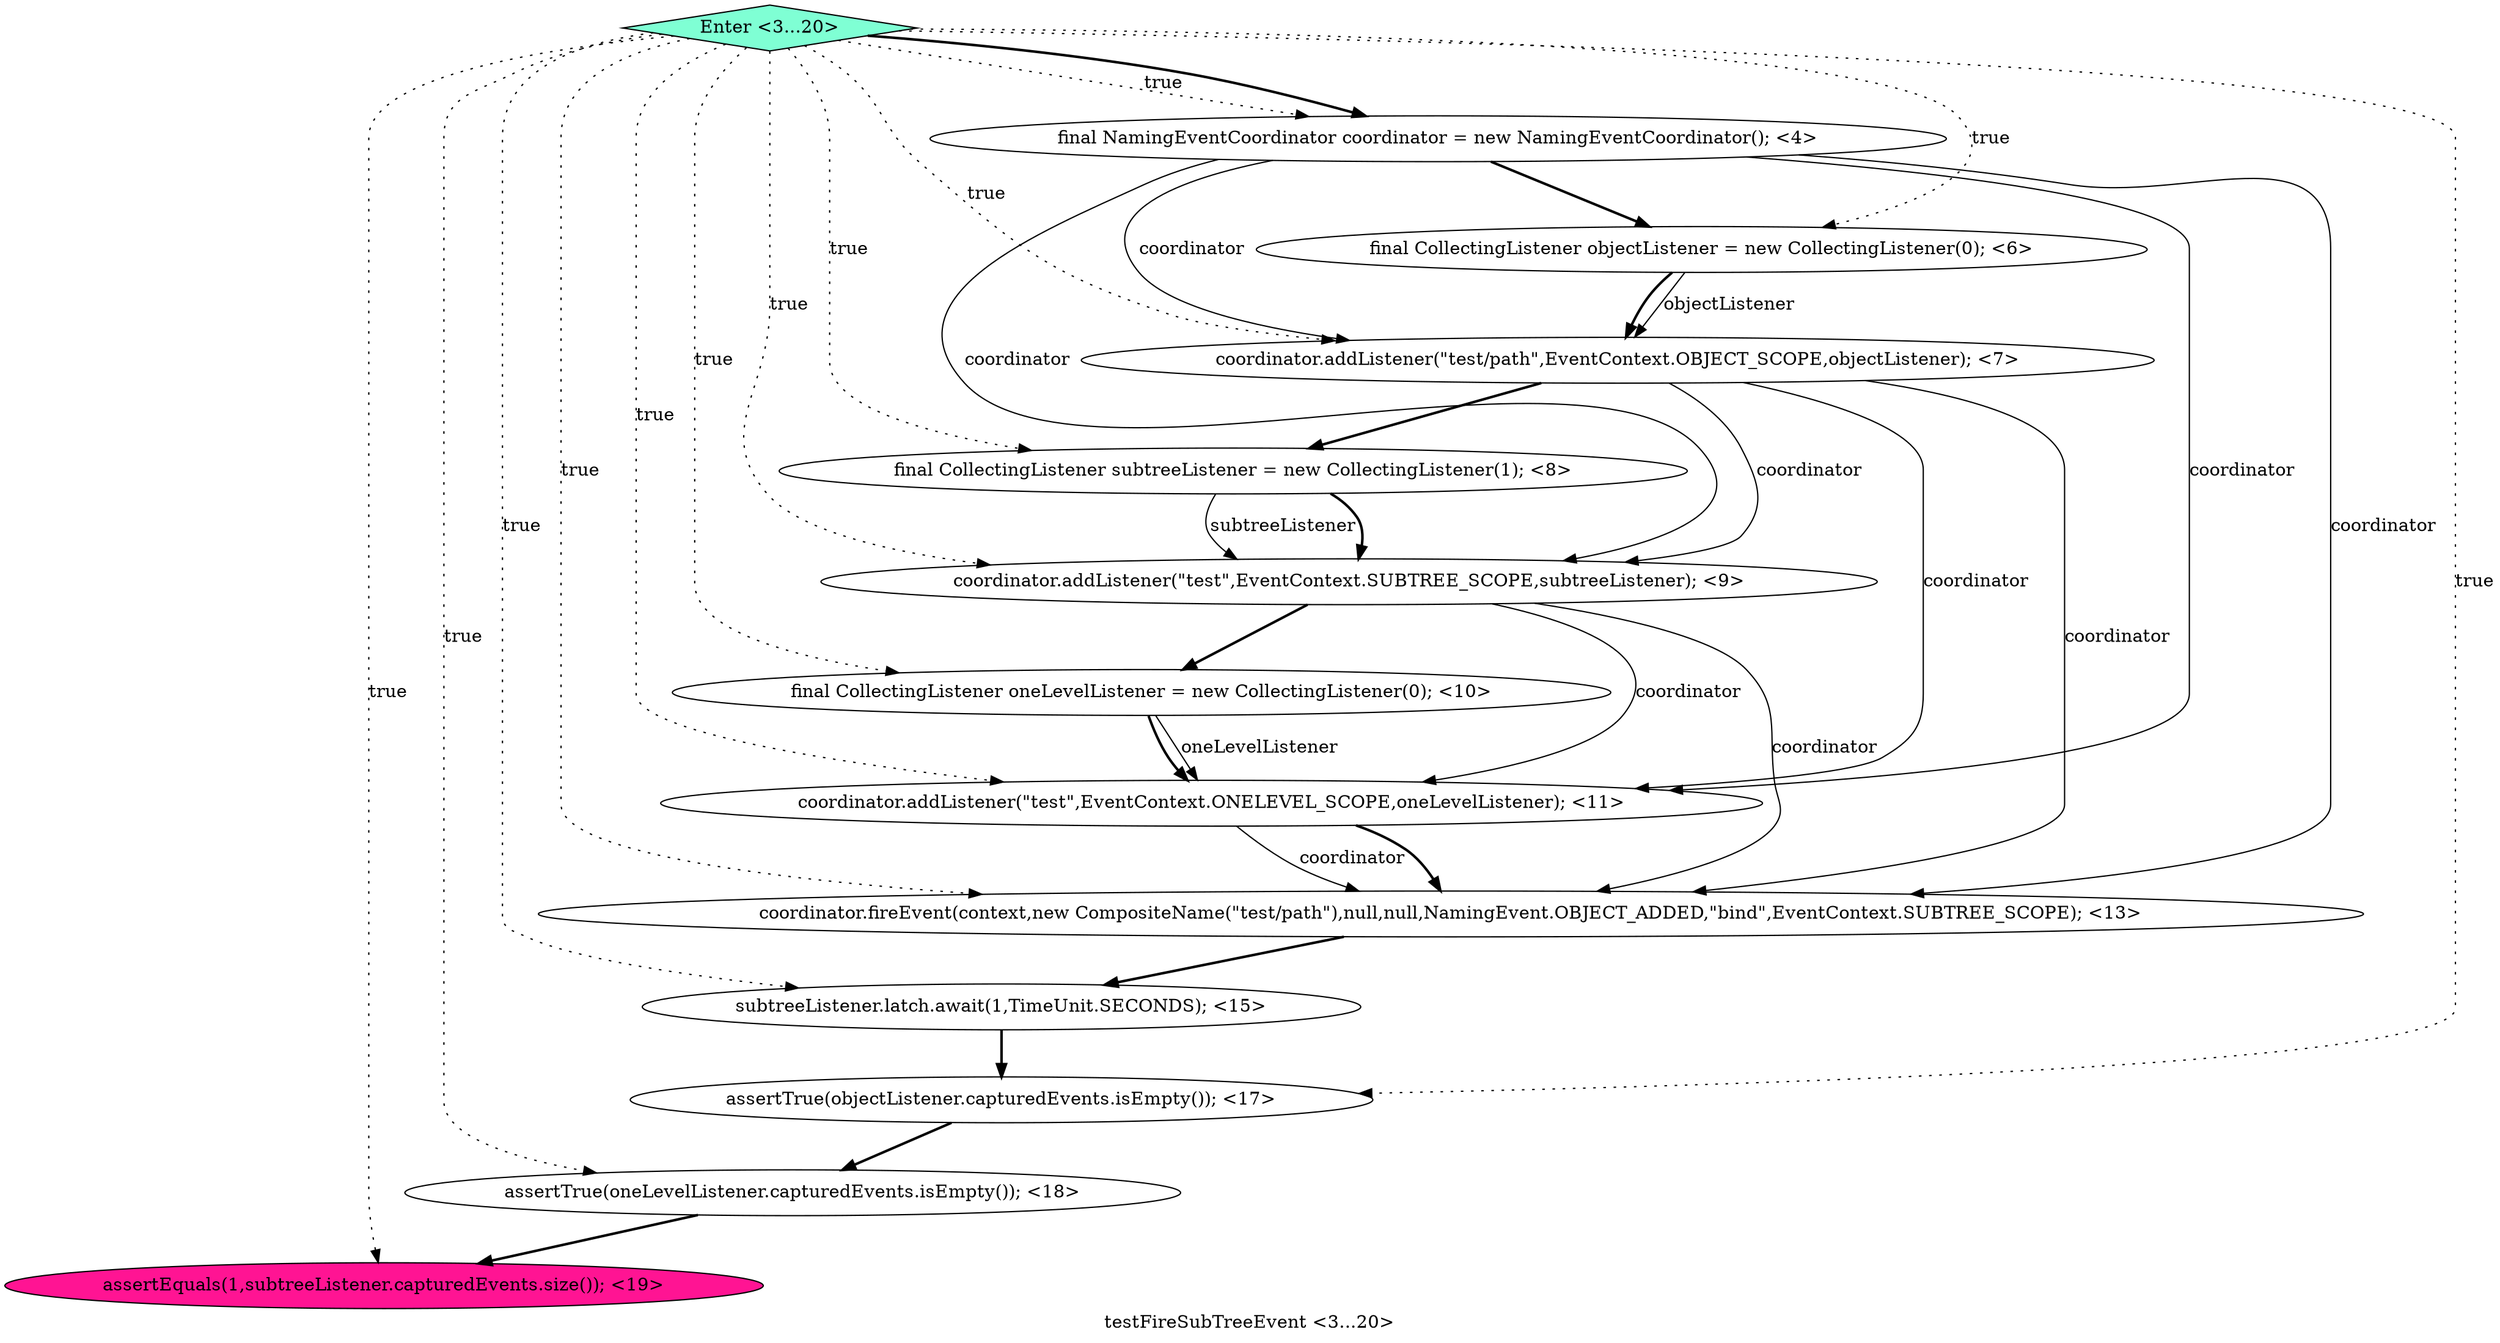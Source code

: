 digraph PDG {
label = "testFireSubTreeEvent <3...20>";
0.5 [style = filled, label = "final CollectingListener oneLevelListener = new CollectingListener(0); <10>", fillcolor = white, shape = ellipse];
0.3 [style = filled, label = "final CollectingListener subtreeListener = new CollectingListener(1); <8>", fillcolor = white, shape = ellipse];
0.1 [style = filled, label = "final CollectingListener objectListener = new CollectingListener(0); <6>", fillcolor = white, shape = ellipse];
0.6 [style = filled, label = "coordinator.addListener(\"test\",EventContext.ONELEVEL_SCOPE,oneLevelListener); <11>", fillcolor = white, shape = ellipse];
0.12 [style = filled, label = "Enter <3...20>", fillcolor = aquamarine, shape = diamond];
0.11 [style = filled, label = "assertEquals(1,subtreeListener.capturedEvents.size()); <19>", fillcolor = deeppink, shape = ellipse];
0.0 [style = filled, label = "final NamingEventCoordinator coordinator = new NamingEventCoordinator(); <4>", fillcolor = white, shape = ellipse];
0.8 [style = filled, label = "subtreeListener.latch.await(1,TimeUnit.SECONDS); <15>", fillcolor = white, shape = ellipse];
0.2 [style = filled, label = "coordinator.addListener(\"test/path\",EventContext.OBJECT_SCOPE,objectListener); <7>", fillcolor = white, shape = ellipse];
0.9 [style = filled, label = "assertTrue(objectListener.capturedEvents.isEmpty()); <17>", fillcolor = white, shape = ellipse];
0.4 [style = filled, label = "coordinator.addListener(\"test\",EventContext.SUBTREE_SCOPE,subtreeListener); <9>", fillcolor = white, shape = ellipse];
0.7 [style = filled, label = "coordinator.fireEvent(context,new CompositeName(\"test/path\"),null,null,NamingEvent.OBJECT_ADDED,\"bind\",EventContext.SUBTREE_SCOPE); <13>", fillcolor = white, shape = ellipse];
0.10 [style = filled, label = "assertTrue(oneLevelListener.capturedEvents.isEmpty()); <18>", fillcolor = white, shape = ellipse];
0.0 -> 0.1 [style = bold, label=""];
0.0 -> 0.2 [style = solid, label="coordinator"];
0.0 -> 0.4 [style = solid, label="coordinator"];
0.0 -> 0.6 [style = solid, label="coordinator"];
0.0 -> 0.7 [style = solid, label="coordinator"];
0.1 -> 0.2 [style = solid, label="objectListener"];
0.1 -> 0.2 [style = bold, label=""];
0.2 -> 0.3 [style = bold, label=""];
0.2 -> 0.4 [style = solid, label="coordinator"];
0.2 -> 0.6 [style = solid, label="coordinator"];
0.2 -> 0.7 [style = solid, label="coordinator"];
0.3 -> 0.4 [style = solid, label="subtreeListener"];
0.3 -> 0.4 [style = bold, label=""];
0.4 -> 0.5 [style = bold, label=""];
0.4 -> 0.6 [style = solid, label="coordinator"];
0.4 -> 0.7 [style = solid, label="coordinator"];
0.5 -> 0.6 [style = solid, label="oneLevelListener"];
0.5 -> 0.6 [style = bold, label=""];
0.6 -> 0.7 [style = solid, label="coordinator"];
0.6 -> 0.7 [style = bold, label=""];
0.7 -> 0.8 [style = bold, label=""];
0.8 -> 0.9 [style = bold, label=""];
0.9 -> 0.10 [style = bold, label=""];
0.10 -> 0.11 [style = bold, label=""];
0.12 -> 0.0 [style = dotted, label="true"];
0.12 -> 0.0 [style = bold, label=""];
0.12 -> 0.1 [style = dotted, label="true"];
0.12 -> 0.2 [style = dotted, label="true"];
0.12 -> 0.3 [style = dotted, label="true"];
0.12 -> 0.4 [style = dotted, label="true"];
0.12 -> 0.5 [style = dotted, label="true"];
0.12 -> 0.6 [style = dotted, label="true"];
0.12 -> 0.7 [style = dotted, label="true"];
0.12 -> 0.8 [style = dotted, label="true"];
0.12 -> 0.9 [style = dotted, label="true"];
0.12 -> 0.10 [style = dotted, label="true"];
0.12 -> 0.11 [style = dotted, label="true"];
}
